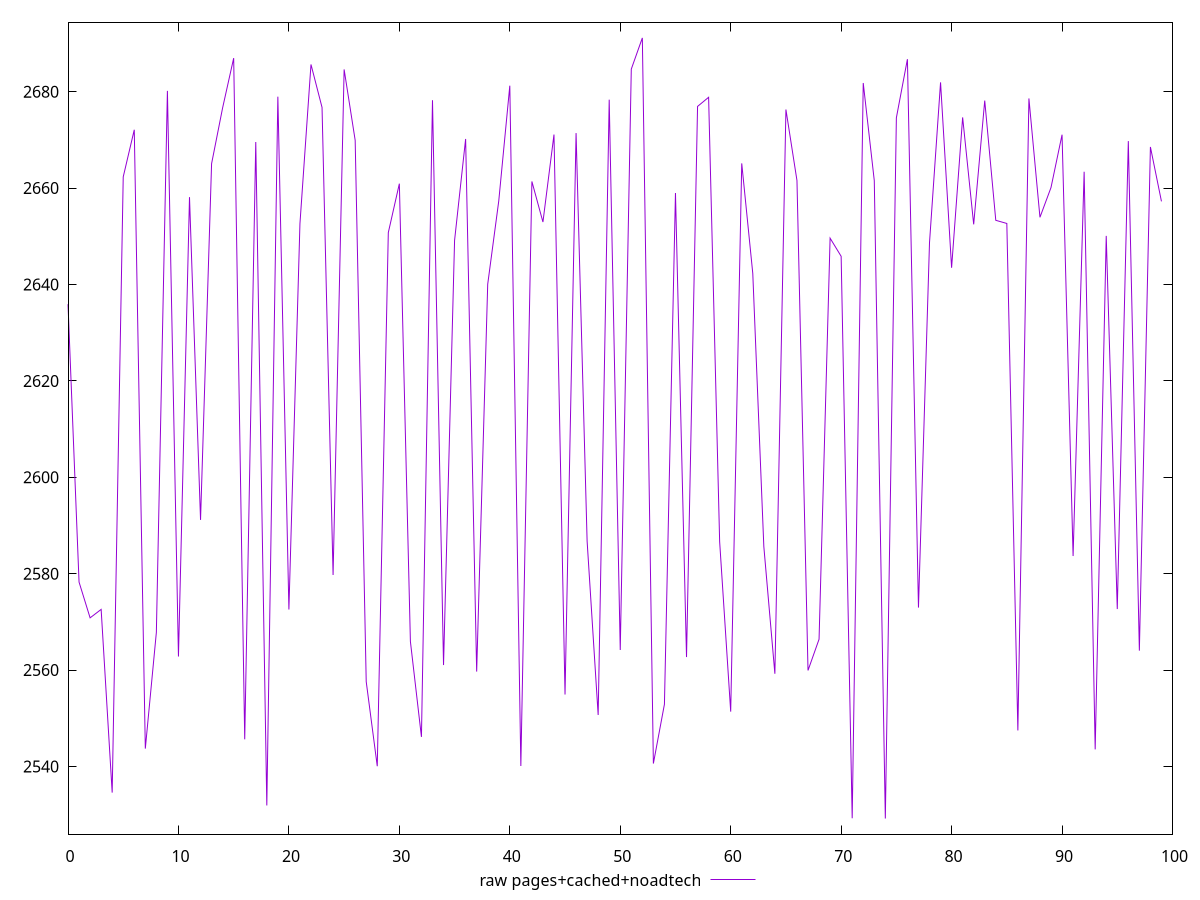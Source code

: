 $_rawPagesCachedNoadtech <<EOF
2635.9222906007917
2578.256715267663
2570.836047495133
2572.587321326597
2534.571870207417
2662.3321139831237
2672.106942497657
2543.7025071533285
2567.8192467121585
2680.1813449694123
2562.8144238192576
2658.1301707660696
2591.1479067169166
2665.0705098868366
2676.6680297786634
2686.9713500729686
2545.631469663684
2669.56887321475
2531.9132384294235
2678.9777804114156
2572.5599317475308
2652.6334672122603
2685.6560808197655
2676.743835261084
2579.7202634490473
2684.62620053727
2669.9223302009004
2557.5998724523747
2540.0505224489207
2650.7646789783776
2660.924075823141
2565.9371255500314
2546.1337990131606
2678.2377791160093
2561.03643305422
2649.1540522390587
2670.19485323039
2559.686874331336
2640.0680369299116
2657.3299486996552
2681.2490637461583
2540.1026511095342
2661.3814540111825
2652.9631141878635
2671.111567494819
2554.9236088386674
2671.424609942963
2586.7519211231756
2550.6797325330417
2678.3567039780796
2564.1606905069116
2684.6911787882354
2691.1665947842575
2540.606680511209
2552.898302930801
2658.9863063995476
2562.701325168628
2676.953909549146
2678.8435293450416
2586.623916753329
2551.370064750433
2665.1316202343796
2642.2761627066875
2585.6239345200133
2559.234721443441
2676.3051507915497
2661.5749742896987
2559.9259701603714
2566.399050540968
2649.6149613808566
2645.851837635998
2529.25723889785
2681.810032113684
2661.5519588128473
2529.1971479163985
2674.591216043801
2686.7501836551396
2572.9621559458296
2648.685417874755
2681.9355762399855
2643.471526864232
2674.671812013534
2652.4827049150704
2678.1559563320834
2653.320752580391
2652.665893388866
2547.464249393094
2678.6033496028376
2653.943585826009
2660.1174768487745
2671.081111001279
2583.662598268931
2663.4024368996897
2543.5395090545985
2650.084836474004
2572.6632578051576
2669.759233713794
2564.0228678133135
2668.5401380535973
2657.2488510232156
EOF
set key outside below
set terminal pngcairo
set output "report_00006_2020-11-02T20-21-41.718Z/speed-index/pages+cached+noadtech//raw.png"
set yrange [2525.9577589790415:2694.4059837216146]
plot $_rawPagesCachedNoadtech title "raw pages+cached+noadtech" with line ,